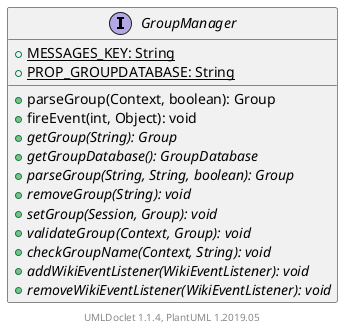 @startuml

    interface GroupManager [[GroupManager.html]] {
        {static} +MESSAGES_KEY: String
        {static} +PROP_GROUPDATABASE: String
        +parseGroup(Context, boolean): Group
        +fireEvent(int, Object): void
        {abstract} +getGroup(String): Group
        {abstract} +getGroupDatabase(): GroupDatabase
        {abstract} +parseGroup(String, String, boolean): Group
        {abstract} +removeGroup(String): void
        {abstract} +setGroup(Session, Group): void
        {abstract} +validateGroup(Context, Group): void
        {abstract} +checkGroupName(Context, String): void
        {abstract} +addWikiEventListener(WikiEventListener): void
        {abstract} +removeWikiEventListener(WikiEventListener): void
    }


    center footer UMLDoclet 1.1.4, PlantUML 1.2019.05
@enduml
